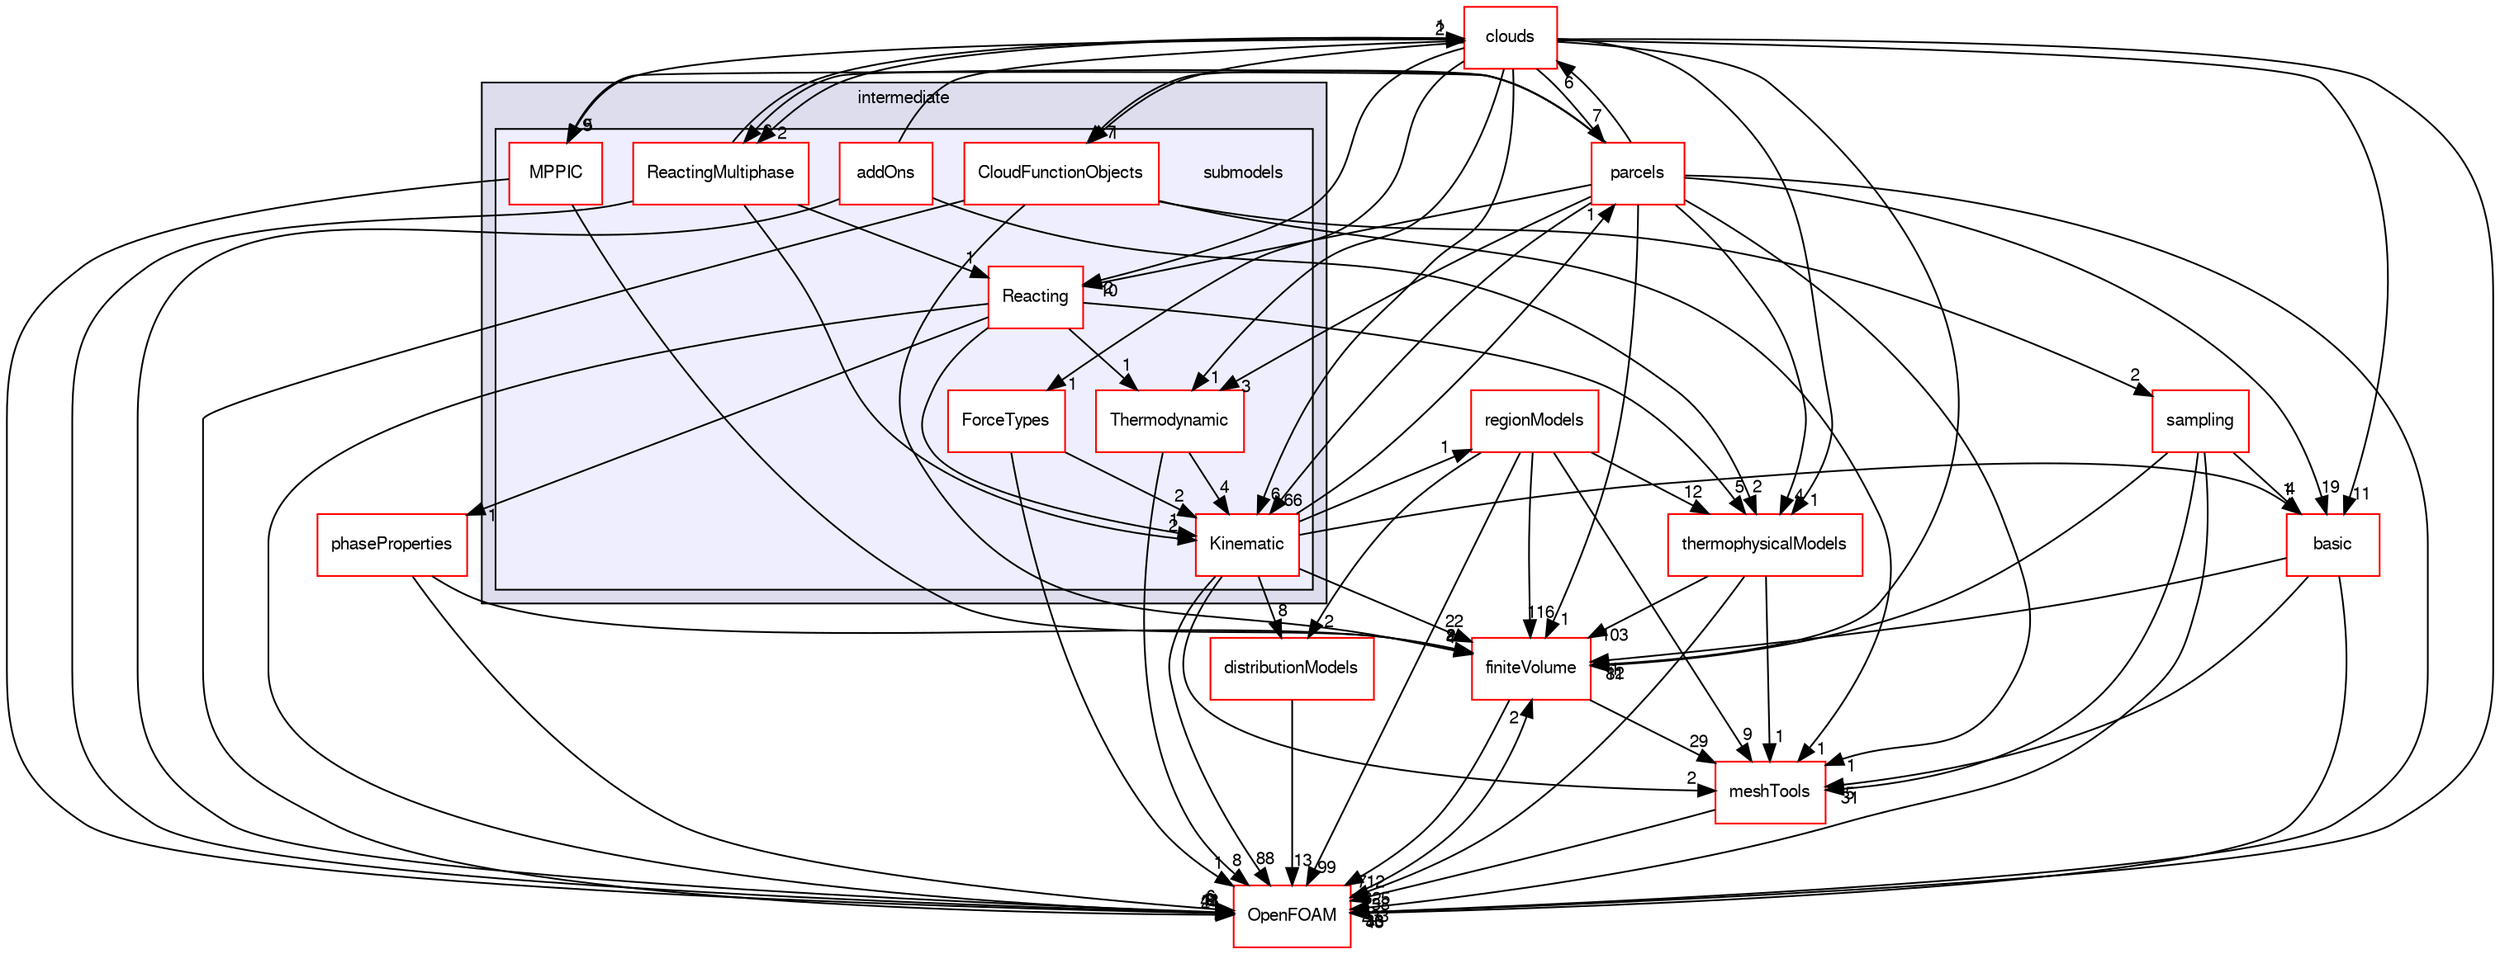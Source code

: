 digraph "src/lagrangian/intermediate/submodels" {
  bgcolor=transparent;
  compound=true
  node [ fontsize="10", fontname="FreeSans"];
  edge [ labelfontsize="10", labelfontname="FreeSans"];
  subgraph clusterdir_d3c32a493136c130c1f0d51f4f35c297 {
    graph [ bgcolor="#ddddee", pencolor="black", label="intermediate" fontname="FreeSans", fontsize="10", URL="dir_d3c32a493136c130c1f0d51f4f35c297.html"]
  subgraph clusterdir_825de5f87f0ef3ae7d76ccd6a5458244 {
    graph [ bgcolor="#eeeeff", pencolor="black", label="" URL="dir_825de5f87f0ef3ae7d76ccd6a5458244.html"];
    dir_825de5f87f0ef3ae7d76ccd6a5458244 [shape=plaintext label="submodels"];
    dir_ee148efb195d4501a874bc7e9d32d770 [shape=box label="addOns" color="red" fillcolor="white" style="filled" URL="dir_ee148efb195d4501a874bc7e9d32d770.html"];
    dir_b990bfea59f6b4138198115565512a85 [shape=box label="CloudFunctionObjects" color="red" fillcolor="white" style="filled" URL="dir_b990bfea59f6b4138198115565512a85.html"];
    dir_11e4790b69b7217bea2bf95b745e9e22 [shape=box label="ForceTypes" color="red" fillcolor="white" style="filled" URL="dir_11e4790b69b7217bea2bf95b745e9e22.html"];
    dir_280ce042c33ce1e00a1fb89491254772 [shape=box label="Kinematic" color="red" fillcolor="white" style="filled" URL="dir_280ce042c33ce1e00a1fb89491254772.html"];
    dir_a5b7b518592fef4af5ad7ba70d45069c [shape=box label="MPPIC" color="red" fillcolor="white" style="filled" URL="dir_a5b7b518592fef4af5ad7ba70d45069c.html"];
    dir_32fe46b8d3399a01c9ad390919e91809 [shape=box label="Reacting" color="red" fillcolor="white" style="filled" URL="dir_32fe46b8d3399a01c9ad390919e91809.html"];
    dir_d333e36c7ce13a9450f826e417b6349d [shape=box label="ReactingMultiphase" color="red" fillcolor="white" style="filled" URL="dir_d333e36c7ce13a9450f826e417b6349d.html"];
    dir_1eb96833a2ea895c5b0d51c02e19e221 [shape=box label="Thermodynamic" color="red" fillcolor="white" style="filled" URL="dir_1eb96833a2ea895c5b0d51c02e19e221.html"];
  }
  }
  dir_9bd15774b555cf7259a6fa18f99fe99b [shape=box label="finiteVolume" color="red" URL="dir_9bd15774b555cf7259a6fa18f99fe99b.html"];
  dir_bdd630a78c14e3d279a2564e7964fc69 [shape=box label="clouds" color="red" URL="dir_bdd630a78c14e3d279a2564e7964fc69.html"];
  dir_24a3817a3c61c11f04a0a72057522f4f [shape=box label="sampling" color="red" URL="dir_24a3817a3c61c11f04a0a72057522f4f.html"];
  dir_ae30ad0bef50cf391b24c614251bb9fd [shape=box label="meshTools" color="red" URL="dir_ae30ad0bef50cf391b24c614251bb9fd.html"];
  dir_d6927c2879faa997b7d01c6ca71e518d [shape=box label="distributionModels" color="red" URL="dir_d6927c2879faa997b7d01c6ca71e518d.html"];
  dir_2778d089ec5c4f66810b11f753867003 [shape=box label="thermophysicalModels" color="red" URL="dir_2778d089ec5c4f66810b11f753867003.html"];
  dir_1cee61ac5e24023b73c87e3e265bd2be [shape=box label="regionModels" color="red" URL="dir_1cee61ac5e24023b73c87e3e265bd2be.html"];
  dir_c5473ff19b20e6ec4dfe5c310b3778a8 [shape=box label="OpenFOAM" color="red" URL="dir_c5473ff19b20e6ec4dfe5c310b3778a8.html"];
  dir_970d888d503ae0b030e8ecd5b80bb0f3 [shape=box label="phaseProperties" color="red" URL="dir_970d888d503ae0b030e8ecd5b80bb0f3.html"];
  dir_b8d19ddbdf0975644e34192d6313800e [shape=box label="parcels" color="red" URL="dir_b8d19ddbdf0975644e34192d6313800e.html"];
  dir_584e0ab0901b4327f36f4285cac7f2f8 [shape=box label="basic" color="red" URL="dir_584e0ab0901b4327f36f4285cac7f2f8.html"];
  dir_9bd15774b555cf7259a6fa18f99fe99b->dir_ae30ad0bef50cf391b24c614251bb9fd [headlabel="29", labeldistance=1.5 headhref="dir_000749_001586.html"];
  dir_9bd15774b555cf7259a6fa18f99fe99b->dir_c5473ff19b20e6ec4dfe5c310b3778a8 [headlabel="712", labeldistance=1.5 headhref="dir_000749_001732.html"];
  dir_32fe46b8d3399a01c9ad390919e91809->dir_2778d089ec5c4f66810b11f753867003 [headlabel="5", labeldistance=1.5 headhref="dir_001428_001070.html"];
  dir_32fe46b8d3399a01c9ad390919e91809->dir_280ce042c33ce1e00a1fb89491254772 [headlabel="1", labeldistance=1.5 headhref="dir_001428_001337.html"];
  dir_32fe46b8d3399a01c9ad390919e91809->dir_c5473ff19b20e6ec4dfe5c310b3778a8 [headlabel="11", labeldistance=1.5 headhref="dir_001428_001732.html"];
  dir_32fe46b8d3399a01c9ad390919e91809->dir_970d888d503ae0b030e8ecd5b80bb0f3 [headlabel="1", labeldistance=1.5 headhref="dir_001428_001316.html"];
  dir_32fe46b8d3399a01c9ad390919e91809->dir_1eb96833a2ea895c5b0d51c02e19e221 [headlabel="1", labeldistance=1.5 headhref="dir_001428_001454.html"];
  dir_ee148efb195d4501a874bc7e9d32d770->dir_bdd630a78c14e3d279a2564e7964fc69 [headlabel="2", labeldistance=1.5 headhref="dir_001319_001256.html"];
  dir_ee148efb195d4501a874bc7e9d32d770->dir_2778d089ec5c4f66810b11f753867003 [headlabel="2", labeldistance=1.5 headhref="dir_001319_001070.html"];
  dir_ee148efb195d4501a874bc7e9d32d770->dir_c5473ff19b20e6ec4dfe5c310b3778a8 [headlabel="2", labeldistance=1.5 headhref="dir_001319_001732.html"];
  dir_bdd630a78c14e3d279a2564e7964fc69->dir_9bd15774b555cf7259a6fa18f99fe99b [headlabel="12", labeldistance=1.5 headhref="dir_001256_000749.html"];
  dir_bdd630a78c14e3d279a2564e7964fc69->dir_32fe46b8d3399a01c9ad390919e91809 [headlabel="2", labeldistance=1.5 headhref="dir_001256_001428.html"];
  dir_bdd630a78c14e3d279a2564e7964fc69->dir_2778d089ec5c4f66810b11f753867003 [headlabel="1", labeldistance=1.5 headhref="dir_001256_001070.html"];
  dir_bdd630a78c14e3d279a2564e7964fc69->dir_b990bfea59f6b4138198115565512a85 [headlabel="1", labeldistance=1.5 headhref="dir_001256_001325.html"];
  dir_bdd630a78c14e3d279a2564e7964fc69->dir_280ce042c33ce1e00a1fb89491254772 [headlabel="6", labeldistance=1.5 headhref="dir_001256_001337.html"];
  dir_bdd630a78c14e3d279a2564e7964fc69->dir_c5473ff19b20e6ec4dfe5c310b3778a8 [headlabel="16", labeldistance=1.5 headhref="dir_001256_001732.html"];
  dir_bdd630a78c14e3d279a2564e7964fc69->dir_11e4790b69b7217bea2bf95b745e9e22 [headlabel="1", labeldistance=1.5 headhref="dir_001256_001335.html"];
  dir_bdd630a78c14e3d279a2564e7964fc69->dir_b8d19ddbdf0975644e34192d6313800e [headlabel="7", labeldistance=1.5 headhref="dir_001256_001284.html"];
  dir_bdd630a78c14e3d279a2564e7964fc69->dir_584e0ab0901b4327f36f4285cac7f2f8 [headlabel="11", labeldistance=1.5 headhref="dir_001256_001191.html"];
  dir_bdd630a78c14e3d279a2564e7964fc69->dir_d333e36c7ce13a9450f826e417b6349d [headlabel="2", labeldistance=1.5 headhref="dir_001256_001441.html"];
  dir_bdd630a78c14e3d279a2564e7964fc69->dir_1eb96833a2ea895c5b0d51c02e19e221 [headlabel="1", labeldistance=1.5 headhref="dir_001256_001454.html"];
  dir_bdd630a78c14e3d279a2564e7964fc69->dir_a5b7b518592fef4af5ad7ba70d45069c [headlabel="5", labeldistance=1.5 headhref="dir_001256_001216.html"];
  dir_24a3817a3c61c11f04a0a72057522f4f->dir_9bd15774b555cf7259a6fa18f99fe99b [headlabel="81", labeldistance=1.5 headhref="dir_002448_000749.html"];
  dir_24a3817a3c61c11f04a0a72057522f4f->dir_ae30ad0bef50cf391b24c614251bb9fd [headlabel="31", labeldistance=1.5 headhref="dir_002448_001586.html"];
  dir_24a3817a3c61c11f04a0a72057522f4f->dir_c5473ff19b20e6ec4dfe5c310b3778a8 [headlabel="233", labeldistance=1.5 headhref="dir_002448_001732.html"];
  dir_24a3817a3c61c11f04a0a72057522f4f->dir_584e0ab0901b4327f36f4285cac7f2f8 [headlabel="4", labeldistance=1.5 headhref="dir_002448_001191.html"];
  dir_ae30ad0bef50cf391b24c614251bb9fd->dir_c5473ff19b20e6ec4dfe5c310b3778a8 [headlabel="738", labeldistance=1.5 headhref="dir_001586_001732.html"];
  dir_d6927c2879faa997b7d01c6ca71e518d->dir_c5473ff19b20e6ec4dfe5c310b3778a8 [headlabel="13", labeldistance=1.5 headhref="dir_001211_001732.html"];
  dir_2778d089ec5c4f66810b11f753867003->dir_9bd15774b555cf7259a6fa18f99fe99b [headlabel="103", labeldistance=1.5 headhref="dir_001070_000749.html"];
  dir_2778d089ec5c4f66810b11f753867003->dir_ae30ad0bef50cf391b24c614251bb9fd [headlabel="1", labeldistance=1.5 headhref="dir_001070_001586.html"];
  dir_2778d089ec5c4f66810b11f753867003->dir_c5473ff19b20e6ec4dfe5c310b3778a8 [headlabel="325", labeldistance=1.5 headhref="dir_001070_001732.html"];
  dir_b990bfea59f6b4138198115565512a85->dir_9bd15774b555cf7259a6fa18f99fe99b [headlabel="4", labeldistance=1.5 headhref="dir_001325_000749.html"];
  dir_b990bfea59f6b4138198115565512a85->dir_24a3817a3c61c11f04a0a72057522f4f [headlabel="2", labeldistance=1.5 headhref="dir_001325_002448.html"];
  dir_b990bfea59f6b4138198115565512a85->dir_ae30ad0bef50cf391b24c614251bb9fd [headlabel="1", labeldistance=1.5 headhref="dir_001325_001586.html"];
  dir_b990bfea59f6b4138198115565512a85->dir_c5473ff19b20e6ec4dfe5c310b3778a8 [headlabel="24", labeldistance=1.5 headhref="dir_001325_001732.html"];
  dir_280ce042c33ce1e00a1fb89491254772->dir_9bd15774b555cf7259a6fa18f99fe99b [headlabel="22", labeldistance=1.5 headhref="dir_001337_000749.html"];
  dir_280ce042c33ce1e00a1fb89491254772->dir_ae30ad0bef50cf391b24c614251bb9fd [headlabel="2", labeldistance=1.5 headhref="dir_001337_001586.html"];
  dir_280ce042c33ce1e00a1fb89491254772->dir_d6927c2879faa997b7d01c6ca71e518d [headlabel="8", labeldistance=1.5 headhref="dir_001337_001211.html"];
  dir_280ce042c33ce1e00a1fb89491254772->dir_1cee61ac5e24023b73c87e3e265bd2be [headlabel="1", labeldistance=1.5 headhref="dir_001337_000588.html"];
  dir_280ce042c33ce1e00a1fb89491254772->dir_c5473ff19b20e6ec4dfe5c310b3778a8 [headlabel="88", labeldistance=1.5 headhref="dir_001337_001732.html"];
  dir_280ce042c33ce1e00a1fb89491254772->dir_b8d19ddbdf0975644e34192d6313800e [headlabel="1", labeldistance=1.5 headhref="dir_001337_001284.html"];
  dir_280ce042c33ce1e00a1fb89491254772->dir_584e0ab0901b4327f36f4285cac7f2f8 [headlabel="1", labeldistance=1.5 headhref="dir_001337_001191.html"];
  dir_1cee61ac5e24023b73c87e3e265bd2be->dir_9bd15774b555cf7259a6fa18f99fe99b [headlabel="116", labeldistance=1.5 headhref="dir_000588_000749.html"];
  dir_1cee61ac5e24023b73c87e3e265bd2be->dir_ae30ad0bef50cf391b24c614251bb9fd [headlabel="9", labeldistance=1.5 headhref="dir_000588_001586.html"];
  dir_1cee61ac5e24023b73c87e3e265bd2be->dir_d6927c2879faa997b7d01c6ca71e518d [headlabel="2", labeldistance=1.5 headhref="dir_000588_001211.html"];
  dir_1cee61ac5e24023b73c87e3e265bd2be->dir_2778d089ec5c4f66810b11f753867003 [headlabel="12", labeldistance=1.5 headhref="dir_000588_001070.html"];
  dir_1cee61ac5e24023b73c87e3e265bd2be->dir_c5473ff19b20e6ec4dfe5c310b3778a8 [headlabel="99", labeldistance=1.5 headhref="dir_000588_001732.html"];
  dir_c5473ff19b20e6ec4dfe5c310b3778a8->dir_9bd15774b555cf7259a6fa18f99fe99b [headlabel="2", labeldistance=1.5 headhref="dir_001732_000749.html"];
  dir_11e4790b69b7217bea2bf95b745e9e22->dir_280ce042c33ce1e00a1fb89491254772 [headlabel="2", labeldistance=1.5 headhref="dir_001335_001337.html"];
  dir_11e4790b69b7217bea2bf95b745e9e22->dir_c5473ff19b20e6ec4dfe5c310b3778a8 [headlabel="1", labeldistance=1.5 headhref="dir_001335_001732.html"];
  dir_970d888d503ae0b030e8ecd5b80bb0f3->dir_9bd15774b555cf7259a6fa18f99fe99b [headlabel="2", labeldistance=1.5 headhref="dir_001316_000749.html"];
  dir_970d888d503ae0b030e8ecd5b80bb0f3->dir_c5473ff19b20e6ec4dfe5c310b3778a8 [headlabel="6", labeldistance=1.5 headhref="dir_001316_001732.html"];
  dir_b8d19ddbdf0975644e34192d6313800e->dir_9bd15774b555cf7259a6fa18f99fe99b [headlabel="1", labeldistance=1.5 headhref="dir_001284_000749.html"];
  dir_b8d19ddbdf0975644e34192d6313800e->dir_32fe46b8d3399a01c9ad390919e91809 [headlabel="10", labeldistance=1.5 headhref="dir_001284_001428.html"];
  dir_b8d19ddbdf0975644e34192d6313800e->dir_bdd630a78c14e3d279a2564e7964fc69 [headlabel="6", labeldistance=1.5 headhref="dir_001284_001256.html"];
  dir_b8d19ddbdf0975644e34192d6313800e->dir_ae30ad0bef50cf391b24c614251bb9fd [headlabel="1", labeldistance=1.5 headhref="dir_001284_001586.html"];
  dir_b8d19ddbdf0975644e34192d6313800e->dir_2778d089ec5c4f66810b11f753867003 [headlabel="4", labeldistance=1.5 headhref="dir_001284_001070.html"];
  dir_b8d19ddbdf0975644e34192d6313800e->dir_b990bfea59f6b4138198115565512a85 [headlabel="7", labeldistance=1.5 headhref="dir_001284_001325.html"];
  dir_b8d19ddbdf0975644e34192d6313800e->dir_280ce042c33ce1e00a1fb89491254772 [headlabel="66", labeldistance=1.5 headhref="dir_001284_001337.html"];
  dir_b8d19ddbdf0975644e34192d6313800e->dir_c5473ff19b20e6ec4dfe5c310b3778a8 [headlabel="36", labeldistance=1.5 headhref="dir_001284_001732.html"];
  dir_b8d19ddbdf0975644e34192d6313800e->dir_584e0ab0901b4327f36f4285cac7f2f8 [headlabel="19", labeldistance=1.5 headhref="dir_001284_001191.html"];
  dir_b8d19ddbdf0975644e34192d6313800e->dir_d333e36c7ce13a9450f826e417b6349d [headlabel="6", labeldistance=1.5 headhref="dir_001284_001441.html"];
  dir_b8d19ddbdf0975644e34192d6313800e->dir_1eb96833a2ea895c5b0d51c02e19e221 [headlabel="3", labeldistance=1.5 headhref="dir_001284_001454.html"];
  dir_b8d19ddbdf0975644e34192d6313800e->dir_a5b7b518592fef4af5ad7ba70d45069c [headlabel="9", labeldistance=1.5 headhref="dir_001284_001216.html"];
  dir_584e0ab0901b4327f36f4285cac7f2f8->dir_9bd15774b555cf7259a6fa18f99fe99b [headlabel="1", labeldistance=1.5 headhref="dir_001191_000749.html"];
  dir_584e0ab0901b4327f36f4285cac7f2f8->dir_ae30ad0bef50cf391b24c614251bb9fd [headlabel="5", labeldistance=1.5 headhref="dir_001191_001586.html"];
  dir_584e0ab0901b4327f36f4285cac7f2f8->dir_c5473ff19b20e6ec4dfe5c310b3778a8 [headlabel="43", labeldistance=1.5 headhref="dir_001191_001732.html"];
  dir_d333e36c7ce13a9450f826e417b6349d->dir_32fe46b8d3399a01c9ad390919e91809 [headlabel="1", labeldistance=1.5 headhref="dir_001441_001428.html"];
  dir_d333e36c7ce13a9450f826e417b6349d->dir_bdd630a78c14e3d279a2564e7964fc69 [headlabel="1", labeldistance=1.5 headhref="dir_001441_001256.html"];
  dir_d333e36c7ce13a9450f826e417b6349d->dir_280ce042c33ce1e00a1fb89491254772 [headlabel="2", labeldistance=1.5 headhref="dir_001441_001337.html"];
  dir_d333e36c7ce13a9450f826e417b6349d->dir_c5473ff19b20e6ec4dfe5c310b3778a8 [headlabel="8", labeldistance=1.5 headhref="dir_001441_001732.html"];
  dir_1eb96833a2ea895c5b0d51c02e19e221->dir_280ce042c33ce1e00a1fb89491254772 [headlabel="4", labeldistance=1.5 headhref="dir_001454_001337.html"];
  dir_1eb96833a2ea895c5b0d51c02e19e221->dir_c5473ff19b20e6ec4dfe5c310b3778a8 [headlabel="8", labeldistance=1.5 headhref="dir_001454_001732.html"];
  dir_a5b7b518592fef4af5ad7ba70d45069c->dir_9bd15774b555cf7259a6fa18f99fe99b [headlabel="8", labeldistance=1.5 headhref="dir_001216_000749.html"];
  dir_a5b7b518592fef4af5ad7ba70d45069c->dir_c5473ff19b20e6ec4dfe5c310b3778a8 [headlabel="43", labeldistance=1.5 headhref="dir_001216_001732.html"];
}
